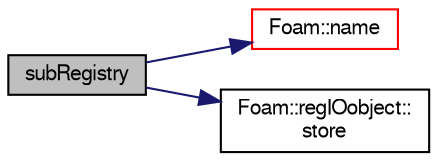 digraph "subRegistry"
{
  bgcolor="transparent";
  edge [fontname="FreeSans",fontsize="10",labelfontname="FreeSans",labelfontsize="10"];
  node [fontname="FreeSans",fontsize="10",shape=record];
  rankdir="LR";
  Node2842 [label="subRegistry",height=0.2,width=0.4,color="black", fillcolor="grey75", style="filled", fontcolor="black"];
  Node2842 -> Node2843 [color="midnightblue",fontsize="10",style="solid",fontname="FreeSans"];
  Node2843 [label="Foam::name",height=0.2,width=0.4,color="red",URL="$a21124.html#adcb0df2bd4953cb6bb390272d8263c3a",tooltip="Return a string representation of a complex. "];
  Node2842 -> Node2846 [color="midnightblue",fontsize="10",style="solid",fontname="FreeSans"];
  Node2846 [label="Foam::regIOobject::\lstore",height=0.2,width=0.4,color="black",URL="$a26334.html#af5d1fdcbfe78592afb590a4c244acf20",tooltip="Transfer ownership of this object to its registry. "];
}
